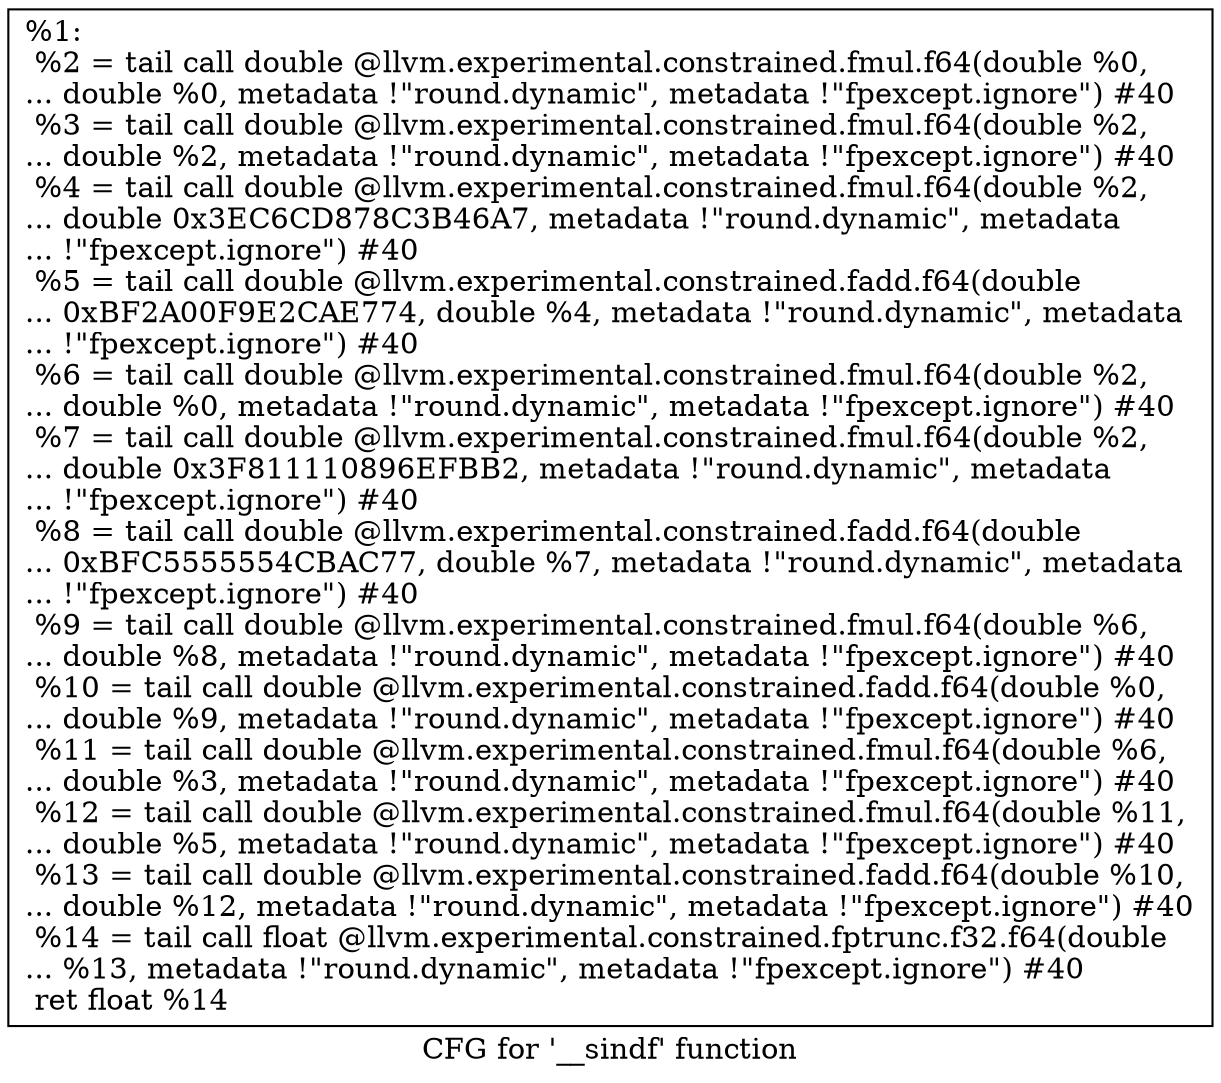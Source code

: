 digraph "CFG for '__sindf' function" {
	label="CFG for '__sindf' function";

	Node0x187d3e0 [shape=record,label="{%1:\l  %2 = tail call double @llvm.experimental.constrained.fmul.f64(double %0,\l... double %0, metadata !\"round.dynamic\", metadata !\"fpexcept.ignore\") #40\l  %3 = tail call double @llvm.experimental.constrained.fmul.f64(double %2,\l... double %2, metadata !\"round.dynamic\", metadata !\"fpexcept.ignore\") #40\l  %4 = tail call double @llvm.experimental.constrained.fmul.f64(double %2,\l... double 0x3EC6CD878C3B46A7, metadata !\"round.dynamic\", metadata\l... !\"fpexcept.ignore\") #40\l  %5 = tail call double @llvm.experimental.constrained.fadd.f64(double\l... 0xBF2A00F9E2CAE774, double %4, metadata !\"round.dynamic\", metadata\l... !\"fpexcept.ignore\") #40\l  %6 = tail call double @llvm.experimental.constrained.fmul.f64(double %2,\l... double %0, metadata !\"round.dynamic\", metadata !\"fpexcept.ignore\") #40\l  %7 = tail call double @llvm.experimental.constrained.fmul.f64(double %2,\l... double 0x3F811110896EFBB2, metadata !\"round.dynamic\", metadata\l... !\"fpexcept.ignore\") #40\l  %8 = tail call double @llvm.experimental.constrained.fadd.f64(double\l... 0xBFC5555554CBAC77, double %7, metadata !\"round.dynamic\", metadata\l... !\"fpexcept.ignore\") #40\l  %9 = tail call double @llvm.experimental.constrained.fmul.f64(double %6,\l... double %8, metadata !\"round.dynamic\", metadata !\"fpexcept.ignore\") #40\l  %10 = tail call double @llvm.experimental.constrained.fadd.f64(double %0,\l... double %9, metadata !\"round.dynamic\", metadata !\"fpexcept.ignore\") #40\l  %11 = tail call double @llvm.experimental.constrained.fmul.f64(double %6,\l... double %3, metadata !\"round.dynamic\", metadata !\"fpexcept.ignore\") #40\l  %12 = tail call double @llvm.experimental.constrained.fmul.f64(double %11,\l... double %5, metadata !\"round.dynamic\", metadata !\"fpexcept.ignore\") #40\l  %13 = tail call double @llvm.experimental.constrained.fadd.f64(double %10,\l... double %12, metadata !\"round.dynamic\", metadata !\"fpexcept.ignore\") #40\l  %14 = tail call float @llvm.experimental.constrained.fptrunc.f32.f64(double\l... %13, metadata !\"round.dynamic\", metadata !\"fpexcept.ignore\") #40\l  ret float %14\l}"];
}
